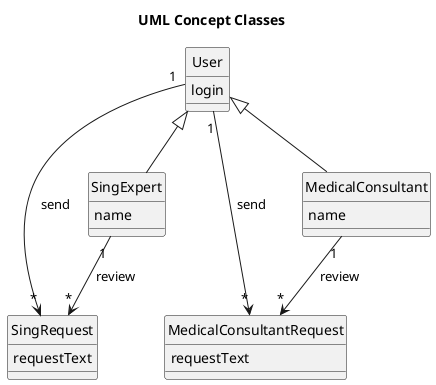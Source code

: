 @startuml

hide circle
title UML Concept Classes

Class User {
    login
}

Class SingRequest {
    requestText
}

Class SingExpert {
    name
}

Class MedicalConsultantRequest {
    requestText
}

Class MedicalConsultant {
    name
}

User <|-- SingExpert
User"1" --> "*"SingRequest : send
SingExpert"1" --> "*"SingRequest : review
User <|-- MedicalConsultant
User"1" --> "*"MedicalConsultantRequest : send
MedicalConsultant"1" --> "*"MedicalConsultantRequest : review

@enduml
